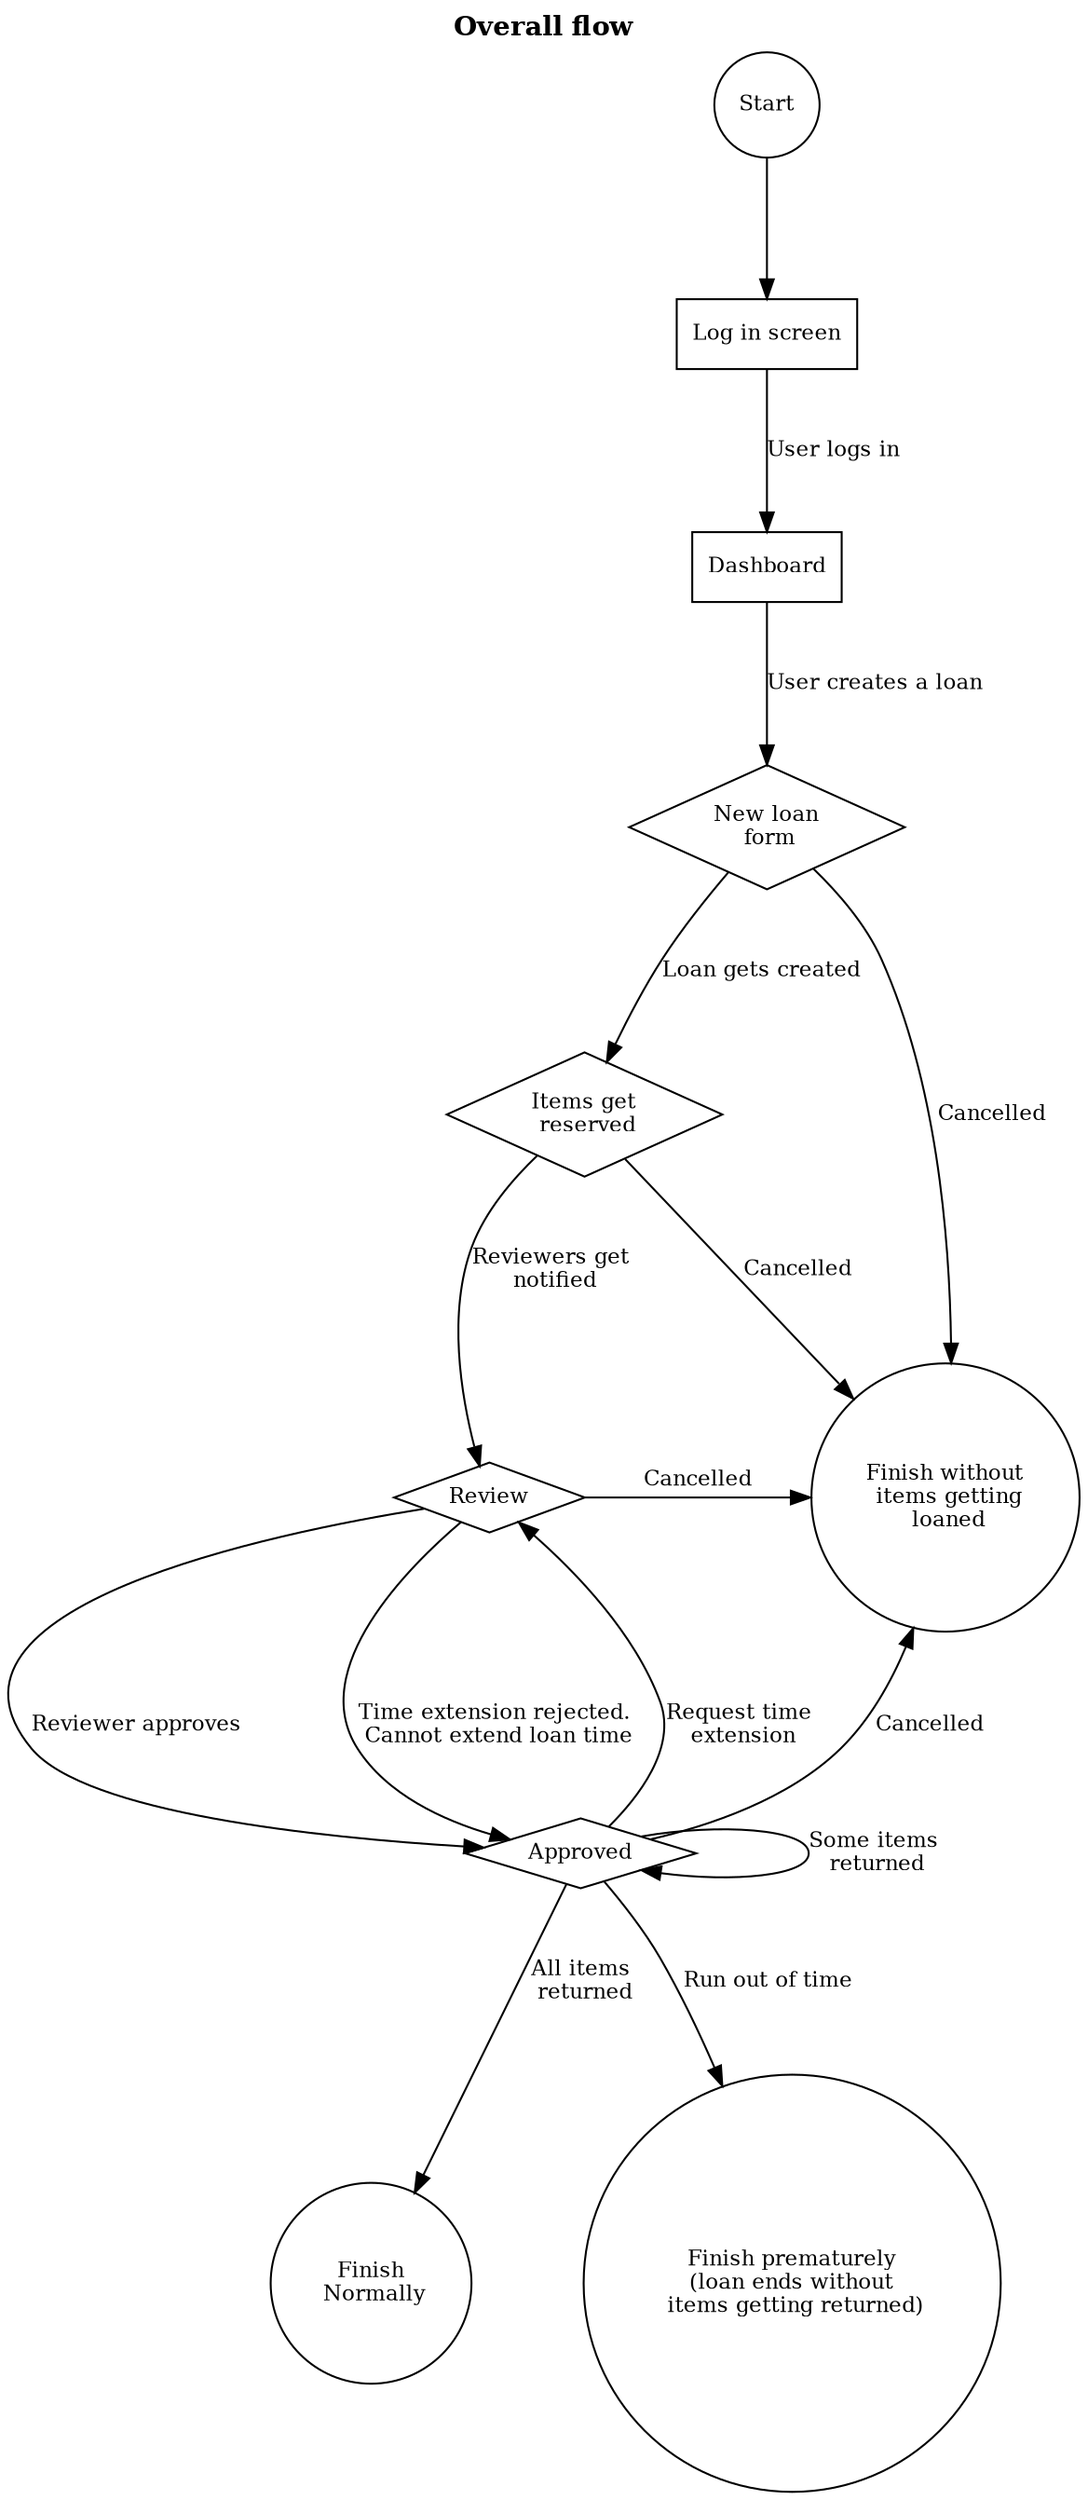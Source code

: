 digraph overall_flow {
    /* Graph title */
    labelloc="t";
    label=<<b>Overall flow</b>>;

    nodesep=0.8; /* Graph width */
    ranksep=1; /* Graph height */
    rankdir="TB"; /* Graph direction TB=Top to Bottom LR=Left To Right */

    compound=true; /* Allow drawing arrows from and to clusters */
    forcelabels=true /* Do not remove xlabels that overlap with nodes */

    /* Properties */
    //splines=false; /* force sharp arrows (no curves) */
    //splines=ortho; /* force lines with 90 degree corners */
    concentrate=true; /* Allow edges to merge */
    overlap=true; /* Allow edges to overlap (required for concentrate to work) */
    node [shape="box", fontsize=11];
    edge [fontsize=11];

    /* Nodes and edges */
    start [label="Start", shape=circle];
    start -> login;

    /* Login */
    login [label="Log in screen"];

    login -> dashboard [label="User logs in"];

    /* Dashboard */
    dashboard [label="Dashboard"];

    dashboard -> new_loan [label="User creates a loan"];

    /* New loan */
    new_loan [label="New loan\n form", shape=diamond];

    new_loan -> finish_cancel [label="Cancelled"];
    new_loan -> reserve_items [label="Loan gets created"];

    /* Reserve items */
    reserve_items [label="Items get\n reserved", shape=diamond];

    reserve_items -> finish_cancel [label="Cancelled"];
    reserve_items -> review [label="Reviewers get\n notified"];

    /* Review */
    review [label="Review", shape=diamond];

    review -> finish_cancel [label="Cancelled"];
    review -> approved [label="Reviewer approves"];

    /* Approvals */
    approved [label="Approved", shape=diamond];

    approved -> finish_cancel [label="Cancelled"];
    approved -> finish_good [label="All items\n returned"];
    approved -> approved [label="Some items\n returned"];
    approved -> review [label="Request time\n extension"];
    review -> approved [label="Time extension rejected.\n Cannot extend loan time"];
    approved -> finish_bad [label="Run out of\ time"];

    /* Finishes */
    finish_bad [label="Finish prematurely\n(loan ends without\n items getting returned)", shape=circle];
    finish_cancel [label="Finish without\n items getting\n loaned", shape=circle];
    {rank=same; finish_cancel, review}
    finish_good [label="Finish\n Normally", shape=circle];
}
